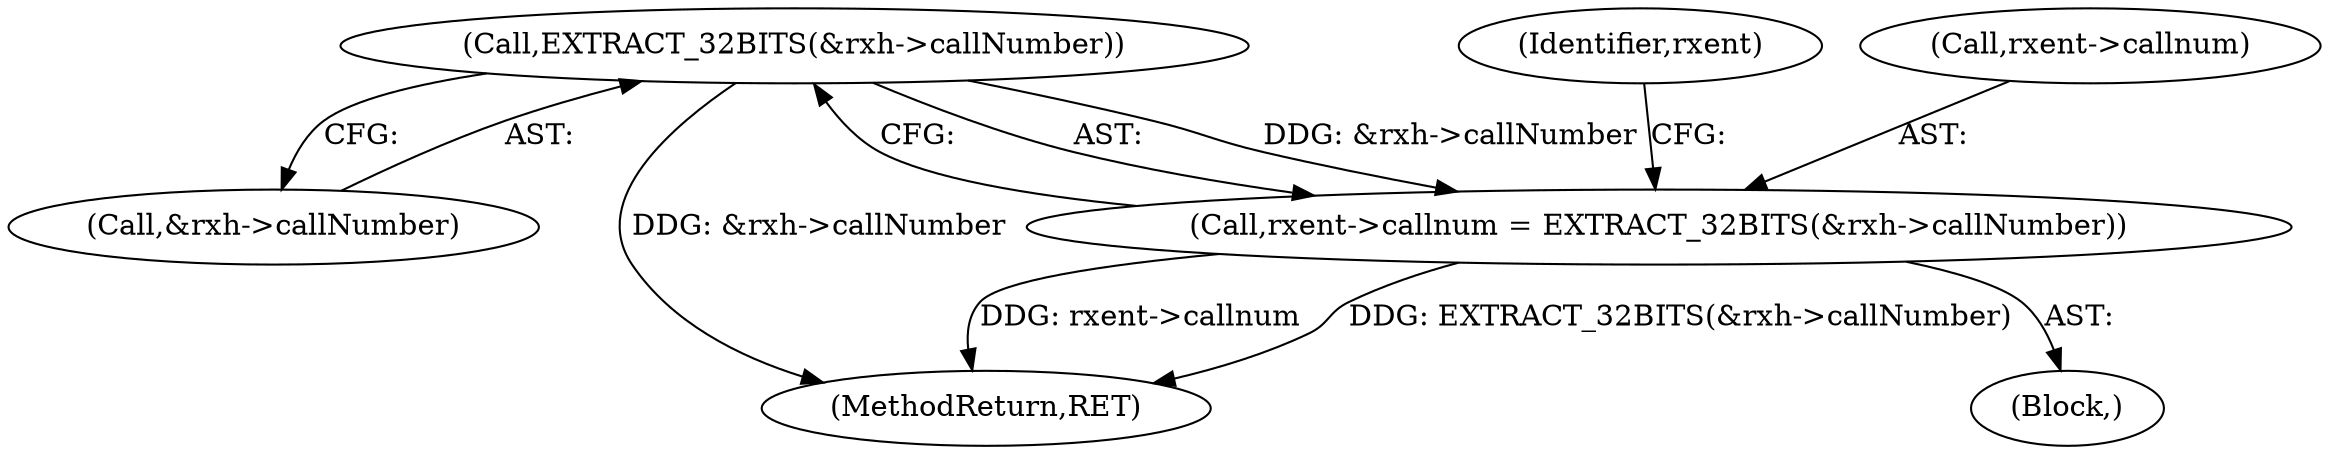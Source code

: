 digraph "0_tcpdump_c24922e692a52121e853a84ead6b9337f4c08a94_0@pointer" {
"1000148" [label="(Call,EXTRACT_32BITS(&rxh->callNumber))"];
"1000144" [label="(Call,rxent->callnum = EXTRACT_32BITS(&rxh->callNumber))"];
"1000156" [label="(Identifier,rxent)"];
"1000144" [label="(Call,rxent->callnum = EXTRACT_32BITS(&rxh->callNumber))"];
"1000148" [label="(Call,EXTRACT_32BITS(&rxh->callNumber))"];
"1000149" [label="(Call,&rxh->callNumber)"];
"1000198" [label="(MethodReturn,RET)"];
"1000145" [label="(Call,rxent->callnum)"];
"1000105" [label="(Block,)"];
"1000148" -> "1000144"  [label="AST: "];
"1000148" -> "1000149"  [label="CFG: "];
"1000149" -> "1000148"  [label="AST: "];
"1000144" -> "1000148"  [label="CFG: "];
"1000148" -> "1000198"  [label="DDG: &rxh->callNumber"];
"1000148" -> "1000144"  [label="DDG: &rxh->callNumber"];
"1000144" -> "1000105"  [label="AST: "];
"1000145" -> "1000144"  [label="AST: "];
"1000156" -> "1000144"  [label="CFG: "];
"1000144" -> "1000198"  [label="DDG: EXTRACT_32BITS(&rxh->callNumber)"];
"1000144" -> "1000198"  [label="DDG: rxent->callnum"];
}

